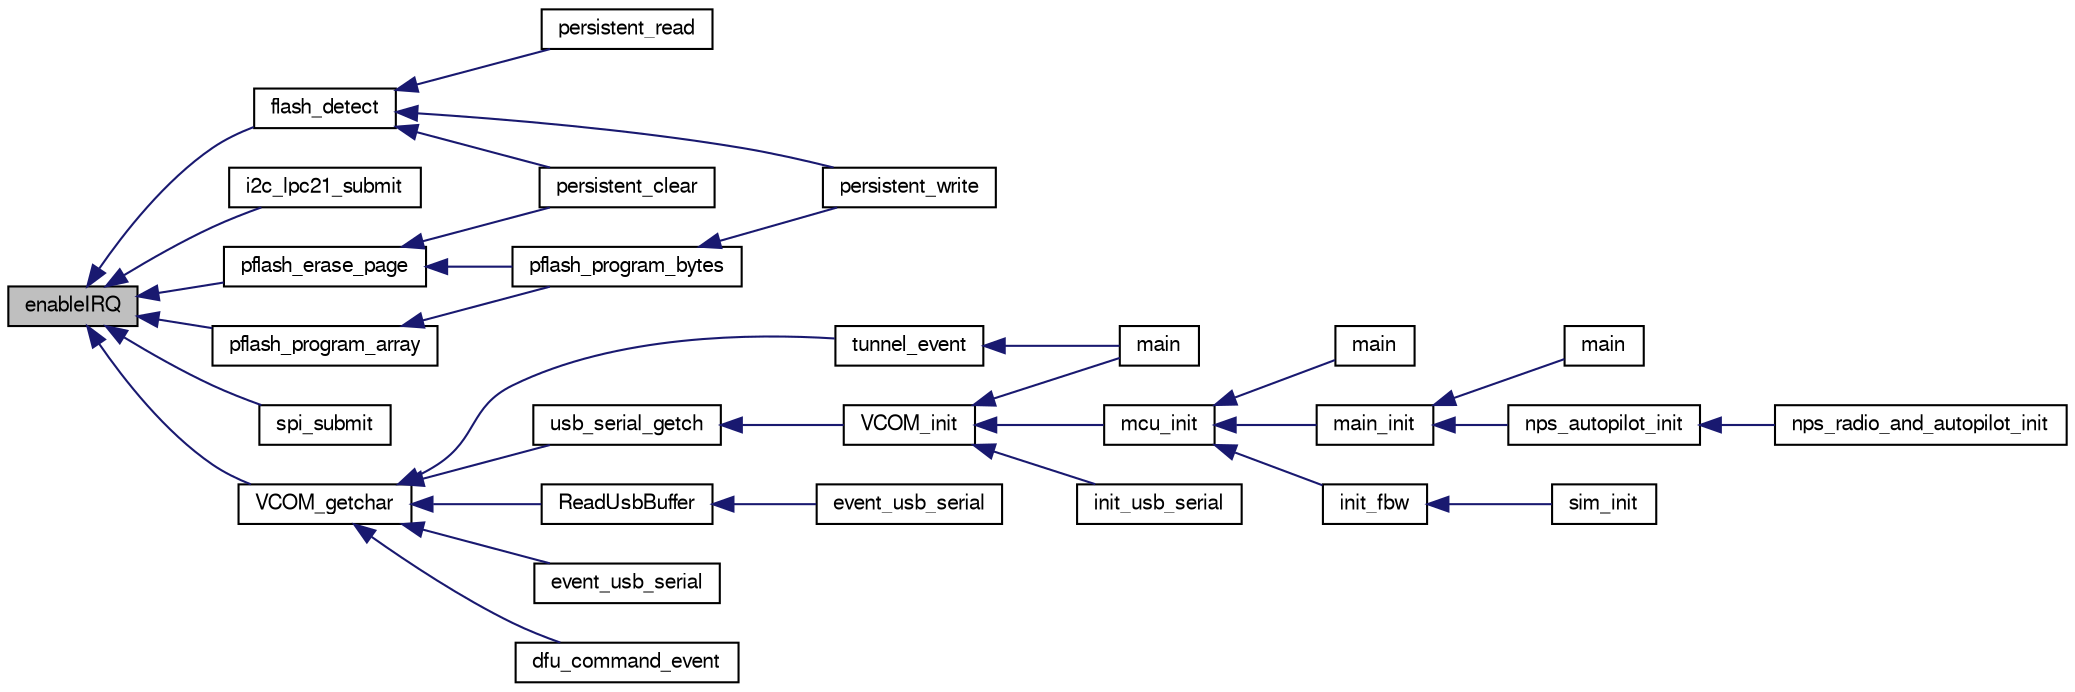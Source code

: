 digraph "enableIRQ"
{
  edge [fontname="FreeSans",fontsize="10",labelfontname="FreeSans",labelfontsize="10"];
  node [fontname="FreeSans",fontsize="10",shape=record];
  rankdir="LR";
  Node1 [label="enableIRQ",height=0.2,width=0.4,color="black", fillcolor="grey75", style="filled", fontcolor="black"];
  Node1 -> Node2 [dir="back",color="midnightblue",fontsize="10",style="solid",fontname="FreeSans"];
  Node2 [label="flash_detect",height=0.2,width=0.4,color="black", fillcolor="white", style="filled",URL="$lpc21_2subsystems_2settings__arch_8c.html#ad823eefc2cb06fb3581e165cabbbc053"];
  Node2 -> Node3 [dir="back",color="midnightblue",fontsize="10",style="solid",fontname="FreeSans"];
  Node3 [label="persistent_clear",height=0.2,width=0.4,color="black", fillcolor="white", style="filled",URL="$lpc21_2subsystems_2settings__arch_8c.html#a96bbf08af032ab9c1e7c15c66eb2d513"];
  Node2 -> Node4 [dir="back",color="midnightblue",fontsize="10",style="solid",fontname="FreeSans"];
  Node4 [label="persistent_read",height=0.2,width=0.4,color="black", fillcolor="white", style="filled",URL="$lpc21_2subsystems_2settings__arch_8c.html#a6d60026540670a5fc2ac03dee06c791e"];
  Node2 -> Node5 [dir="back",color="midnightblue",fontsize="10",style="solid",fontname="FreeSans"];
  Node5 [label="persistent_write",height=0.2,width=0.4,color="black", fillcolor="white", style="filled",URL="$lpc21_2subsystems_2settings__arch_8c.html#a069b2bcf8fcf2d115466efa163c7583e"];
  Node1 -> Node6 [dir="back",color="midnightblue",fontsize="10",style="solid",fontname="FreeSans"];
  Node6 [label="i2c_lpc21_submit",height=0.2,width=0.4,color="black", fillcolor="white", style="filled",URL="$lpc21_2mcu__periph_2i2c__arch_8c.html#a9c42e9878770c0799bee2c001f2a6151"];
  Node1 -> Node7 [dir="back",color="midnightblue",fontsize="10",style="solid",fontname="FreeSans"];
  Node7 [label="pflash_erase_page",height=0.2,width=0.4,color="black", fillcolor="white", style="filled",URL="$lpc21_2subsystems_2settings__arch_8c.html#a0c1ad7afd13542ed562e34d271f70200"];
  Node7 -> Node3 [dir="back",color="midnightblue",fontsize="10",style="solid",fontname="FreeSans"];
  Node7 -> Node8 [dir="back",color="midnightblue",fontsize="10",style="solid",fontname="FreeSans"];
  Node8 [label="pflash_program_bytes",height=0.2,width=0.4,color="black", fillcolor="white", style="filled",URL="$lpc21_2subsystems_2settings__arch_8c.html#ad0920fb7b78f3fea6b76c53ea0cd61b0"];
  Node8 -> Node5 [dir="back",color="midnightblue",fontsize="10",style="solid",fontname="FreeSans"];
  Node1 -> Node9 [dir="back",color="midnightblue",fontsize="10",style="solid",fontname="FreeSans"];
  Node9 [label="pflash_program_array",height=0.2,width=0.4,color="black", fillcolor="white", style="filled",URL="$lpc21_2subsystems_2settings__arch_8c.html#ad8bba057f6e6c970367af049d0fed019"];
  Node9 -> Node8 [dir="back",color="midnightblue",fontsize="10",style="solid",fontname="FreeSans"];
  Node1 -> Node10 [dir="back",color="midnightblue",fontsize="10",style="solid",fontname="FreeSans"];
  Node10 [label="spi_submit",height=0.2,width=0.4,color="black", fillcolor="white", style="filled",URL="$group__spi.html#ga5d383931766cb373ebad0b8bc26d439d",tooltip="Submit a spi transaction. "];
  Node1 -> Node11 [dir="back",color="midnightblue",fontsize="10",style="solid",fontname="FreeSans"];
  Node11 [label="VCOM_getchar",height=0.2,width=0.4,color="black", fillcolor="white", style="filled",URL="$usb__serial_8h.html#a184633f63ad351d8e70857d9e5ba4a3e",tooltip="Reads one character from VCOM port. "];
  Node11 -> Node12 [dir="back",color="midnightblue",fontsize="10",style="solid",fontname="FreeSans"];
  Node12 [label="usb_serial_getch",height=0.2,width=0.4,color="black", fillcolor="white", style="filled",URL="$lpc21_2usb__ser__hw_8c.html#ad20f86d5fa3af479482b8a7571d7953b"];
  Node12 -> Node13 [dir="back",color="midnightblue",fontsize="10",style="solid",fontname="FreeSans"];
  Node13 [label="VCOM_init",height=0.2,width=0.4,color="black", fillcolor="white", style="filled",URL="$usb__serial_8h.html#a96a54f28bfc8bc28963cd2fac74609cd"];
  Node13 -> Node14 [dir="back",color="midnightblue",fontsize="10",style="solid",fontname="FreeSans"];
  Node14 [label="main",height=0.2,width=0.4,color="black", fillcolor="white", style="filled",URL="$usb__tunnel_8c.html#a840291bc02cba5474a4cb46a9b9566fe"];
  Node13 -> Node15 [dir="back",color="midnightblue",fontsize="10",style="solid",fontname="FreeSans"];
  Node15 [label="mcu_init",height=0.2,width=0.4,color="black", fillcolor="white", style="filled",URL="$group__mcu__periph.html#ga9af744358ff4b1e3e33d7dd170862f9b",tooltip="Microcontroller peripherals initialization. "];
  Node15 -> Node16 [dir="back",color="midnightblue",fontsize="10",style="solid",fontname="FreeSans"];
  Node16 [label="main",height=0.2,width=0.4,color="black", fillcolor="white", style="filled",URL="$lpc21_2uart__tunnel_8c.html#a3c04138a5bfe5d72780bb7e82a18e627"];
  Node15 -> Node17 [dir="back",color="midnightblue",fontsize="10",style="solid",fontname="FreeSans"];
  Node17 [label="main_init",height=0.2,width=0.4,color="black", fillcolor="white", style="filled",URL="$demo__ahrs__actuators_8c.html#afaa8374e20b79aaf7cfcea5ad9467ab1"];
  Node17 -> Node18 [dir="back",color="midnightblue",fontsize="10",style="solid",fontname="FreeSans"];
  Node18 [label="main",height=0.2,width=0.4,color="black", fillcolor="white", style="filled",URL="$demo__ahrs__actuators_8c.html#a840291bc02cba5474a4cb46a9b9566fe"];
  Node17 -> Node19 [dir="back",color="midnightblue",fontsize="10",style="solid",fontname="FreeSans"];
  Node19 [label="nps_autopilot_init",height=0.2,width=0.4,color="black", fillcolor="white", style="filled",URL="$nps__autopilot__rotorcraft_8c.html#a3348493e992edd2442581c1d09446b4b"];
  Node19 -> Node20 [dir="back",color="midnightblue",fontsize="10",style="solid",fontname="FreeSans"];
  Node20 [label="nps_radio_and_autopilot_init",height=0.2,width=0.4,color="black", fillcolor="white", style="filled",URL="$nps__main__hitl_8c.html#a72ef549ee35deec8c017e83d9de38f66"];
  Node15 -> Node21 [dir="back",color="midnightblue",fontsize="10",style="solid",fontname="FreeSans"];
  Node21 [label="init_fbw",height=0.2,width=0.4,color="black", fillcolor="white", style="filled",URL="$fixedwing_2main__fbw_8h.html#ad86b7fe577a2414df2c7a5a9222aa45a"];
  Node21 -> Node22 [dir="back",color="midnightblue",fontsize="10",style="solid",fontname="FreeSans"];
  Node22 [label="sim_init",height=0.2,width=0.4,color="black", fillcolor="white", style="filled",URL="$sim__ap_8c.html#a739fbef2e03619a863b4d7fd8d0da157"];
  Node13 -> Node23 [dir="back",color="midnightblue",fontsize="10",style="solid",fontname="FreeSans"];
  Node23 [label="init_usb_serial",height=0.2,width=0.4,color="black", fillcolor="white", style="filled",URL="$usb__serial__stm32__example1_8c.html#ac73c5eebbfb361dcbf74a648eda5e007",tooltip="Init module, call VCOM_init() from here. "];
  Node11 -> Node24 [dir="back",color="midnightblue",fontsize="10",style="solid",fontname="FreeSans"];
  Node24 [label="tunnel_event",height=0.2,width=0.4,color="black", fillcolor="white", style="filled",URL="$usb__tunnel_8c.html#a716cf006b01443e43d0c22bace6803c6"];
  Node24 -> Node14 [dir="back",color="midnightblue",fontsize="10",style="solid",fontname="FreeSans"];
  Node11 -> Node25 [dir="back",color="midnightblue",fontsize="10",style="solid",fontname="FreeSans"];
  Node25 [label="ReadUsbBuffer",height=0.2,width=0.4,color="black", fillcolor="white", style="filled",URL="$usb__serial__stm32__example1_8c.html#a37712c8618bb3ae74339fb687cddd9e5",tooltip="Helper function. "];
  Node25 -> Node26 [dir="back",color="midnightblue",fontsize="10",style="solid",fontname="FreeSans"];
  Node26 [label="event_usb_serial",height=0.2,width=0.4,color="black", fillcolor="white", style="filled",URL="$usb__serial__stm32__example1_8c.html#ad7375129249cec3fa89fdd090b50f611",tooltip="Call VCOM_poll() from module event function. "];
  Node11 -> Node27 [dir="back",color="midnightblue",fontsize="10",style="solid",fontname="FreeSans"];
  Node27 [label="event_usb_serial",height=0.2,width=0.4,color="black", fillcolor="white", style="filled",URL="$usb__serial__stm32__example2_8c.html#ad7375129249cec3fa89fdd090b50f611",tooltip="Call VCOM_poll() from module event function. "];
  Node11 -> Node28 [dir="back",color="midnightblue",fontsize="10",style="solid",fontname="FreeSans"];
  Node28 [label="dfu_command_event",height=0.2,width=0.4,color="black", fillcolor="white", style="filled",URL="$dfu__command_8h.html#ae2fc0a13f5fdbae95b0c015530c3786c"];
}
